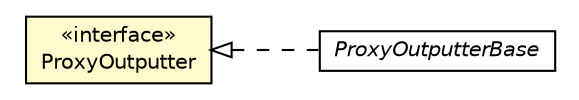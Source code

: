 #!/usr/local/bin/dot
#
# Class diagram 
# Generated by UMLGraph version R5_6-24-gf6e263 (http://www.umlgraph.org/)
#

digraph G {
	edge [fontname="Helvetica",fontsize=10,labelfontname="Helvetica",labelfontsize=10];
	node [fontname="Helvetica",fontsize=10,shape=plaintext];
	nodesep=0.25;
	ranksep=0.5;
	rankdir=LR;
	// com.gwtplatform.mvp.rebind.ProxyOutputterBase
	c303525 [label=<<table title="com.gwtplatform.mvp.rebind.ProxyOutputterBase" border="0" cellborder="1" cellspacing="0" cellpadding="2" port="p" href="./ProxyOutputterBase.html">
		<tr><td><table border="0" cellspacing="0" cellpadding="1">
<tr><td align="center" balign="center"><font face="Helvetica-Oblique"> ProxyOutputterBase </font></td></tr>
		</table></td></tr>
		</table>>, URL="./ProxyOutputterBase.html", fontname="Helvetica", fontcolor="black", fontsize=10.0];
	// com.gwtplatform.mvp.rebind.ProxyOutputter
	c303528 [label=<<table title="com.gwtplatform.mvp.rebind.ProxyOutputter" border="0" cellborder="1" cellspacing="0" cellpadding="2" port="p" bgcolor="lemonChiffon" href="./ProxyOutputter.html">
		<tr><td><table border="0" cellspacing="0" cellpadding="1">
<tr><td align="center" balign="center"> &#171;interface&#187; </td></tr>
<tr><td align="center" balign="center"> ProxyOutputter </td></tr>
		</table></td></tr>
		</table>>, URL="./ProxyOutputter.html", fontname="Helvetica", fontcolor="black", fontsize=10.0];
	//com.gwtplatform.mvp.rebind.ProxyOutputterBase implements com.gwtplatform.mvp.rebind.ProxyOutputter
	c303528:p -> c303525:p [dir=back,arrowtail=empty,style=dashed];
}

